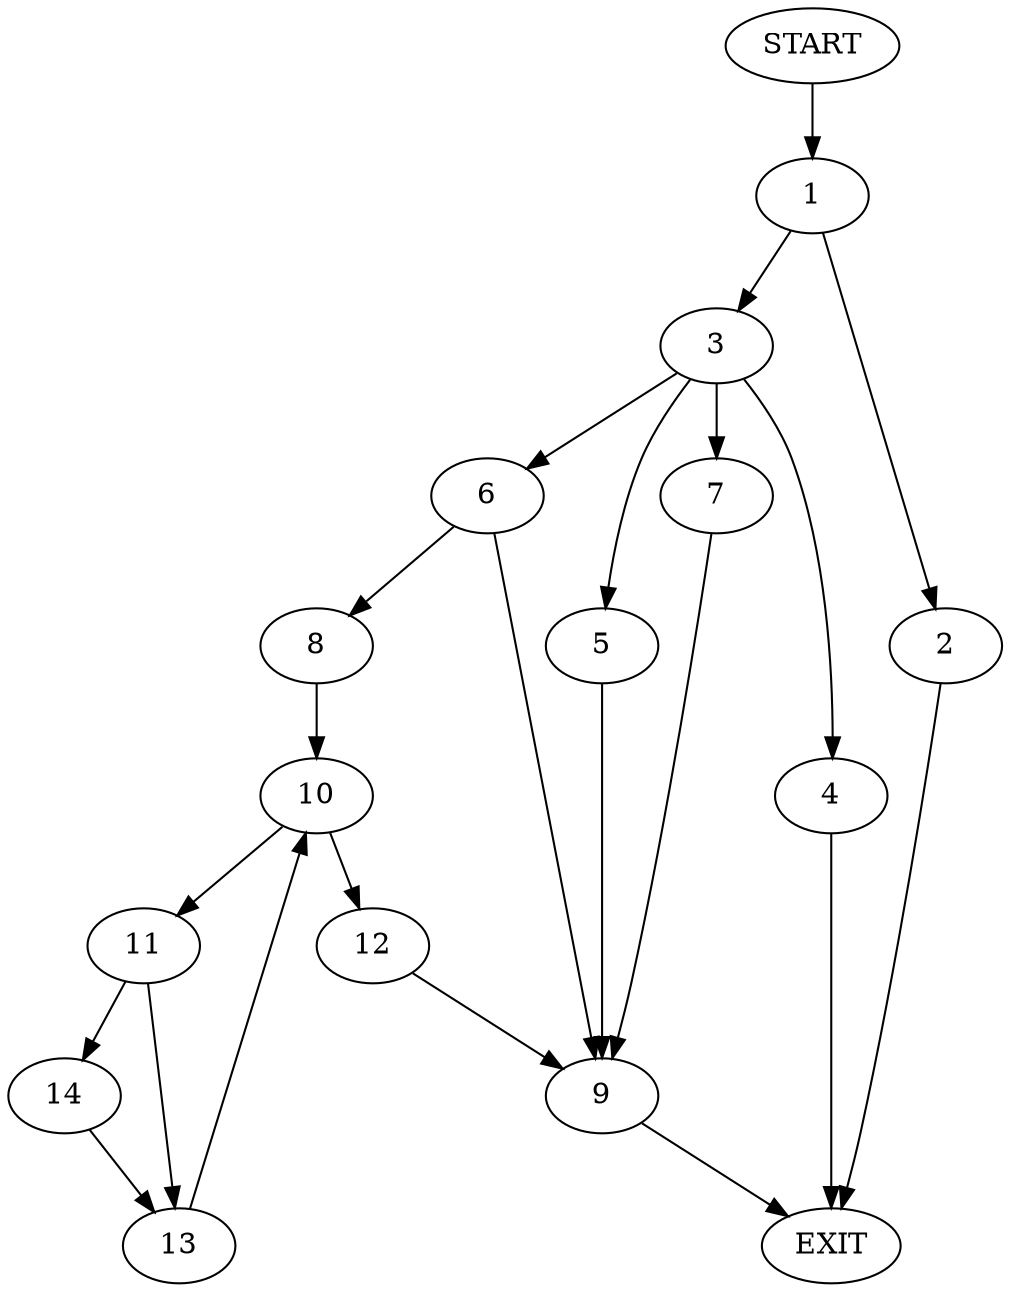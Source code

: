 digraph {
0 [label="START"]
15 [label="EXIT"]
0 -> 1
1 -> 2
1 -> 3
2 -> 15
3 -> 4
3 -> 5
3 -> 6
3 -> 7
6 -> 8
6 -> 9
7 -> 9
5 -> 9
4 -> 15
9 -> 15
8 -> 10
10 -> 11
10 -> 12
11 -> 13
11 -> 14
12 -> 9
14 -> 13
13 -> 10
}
